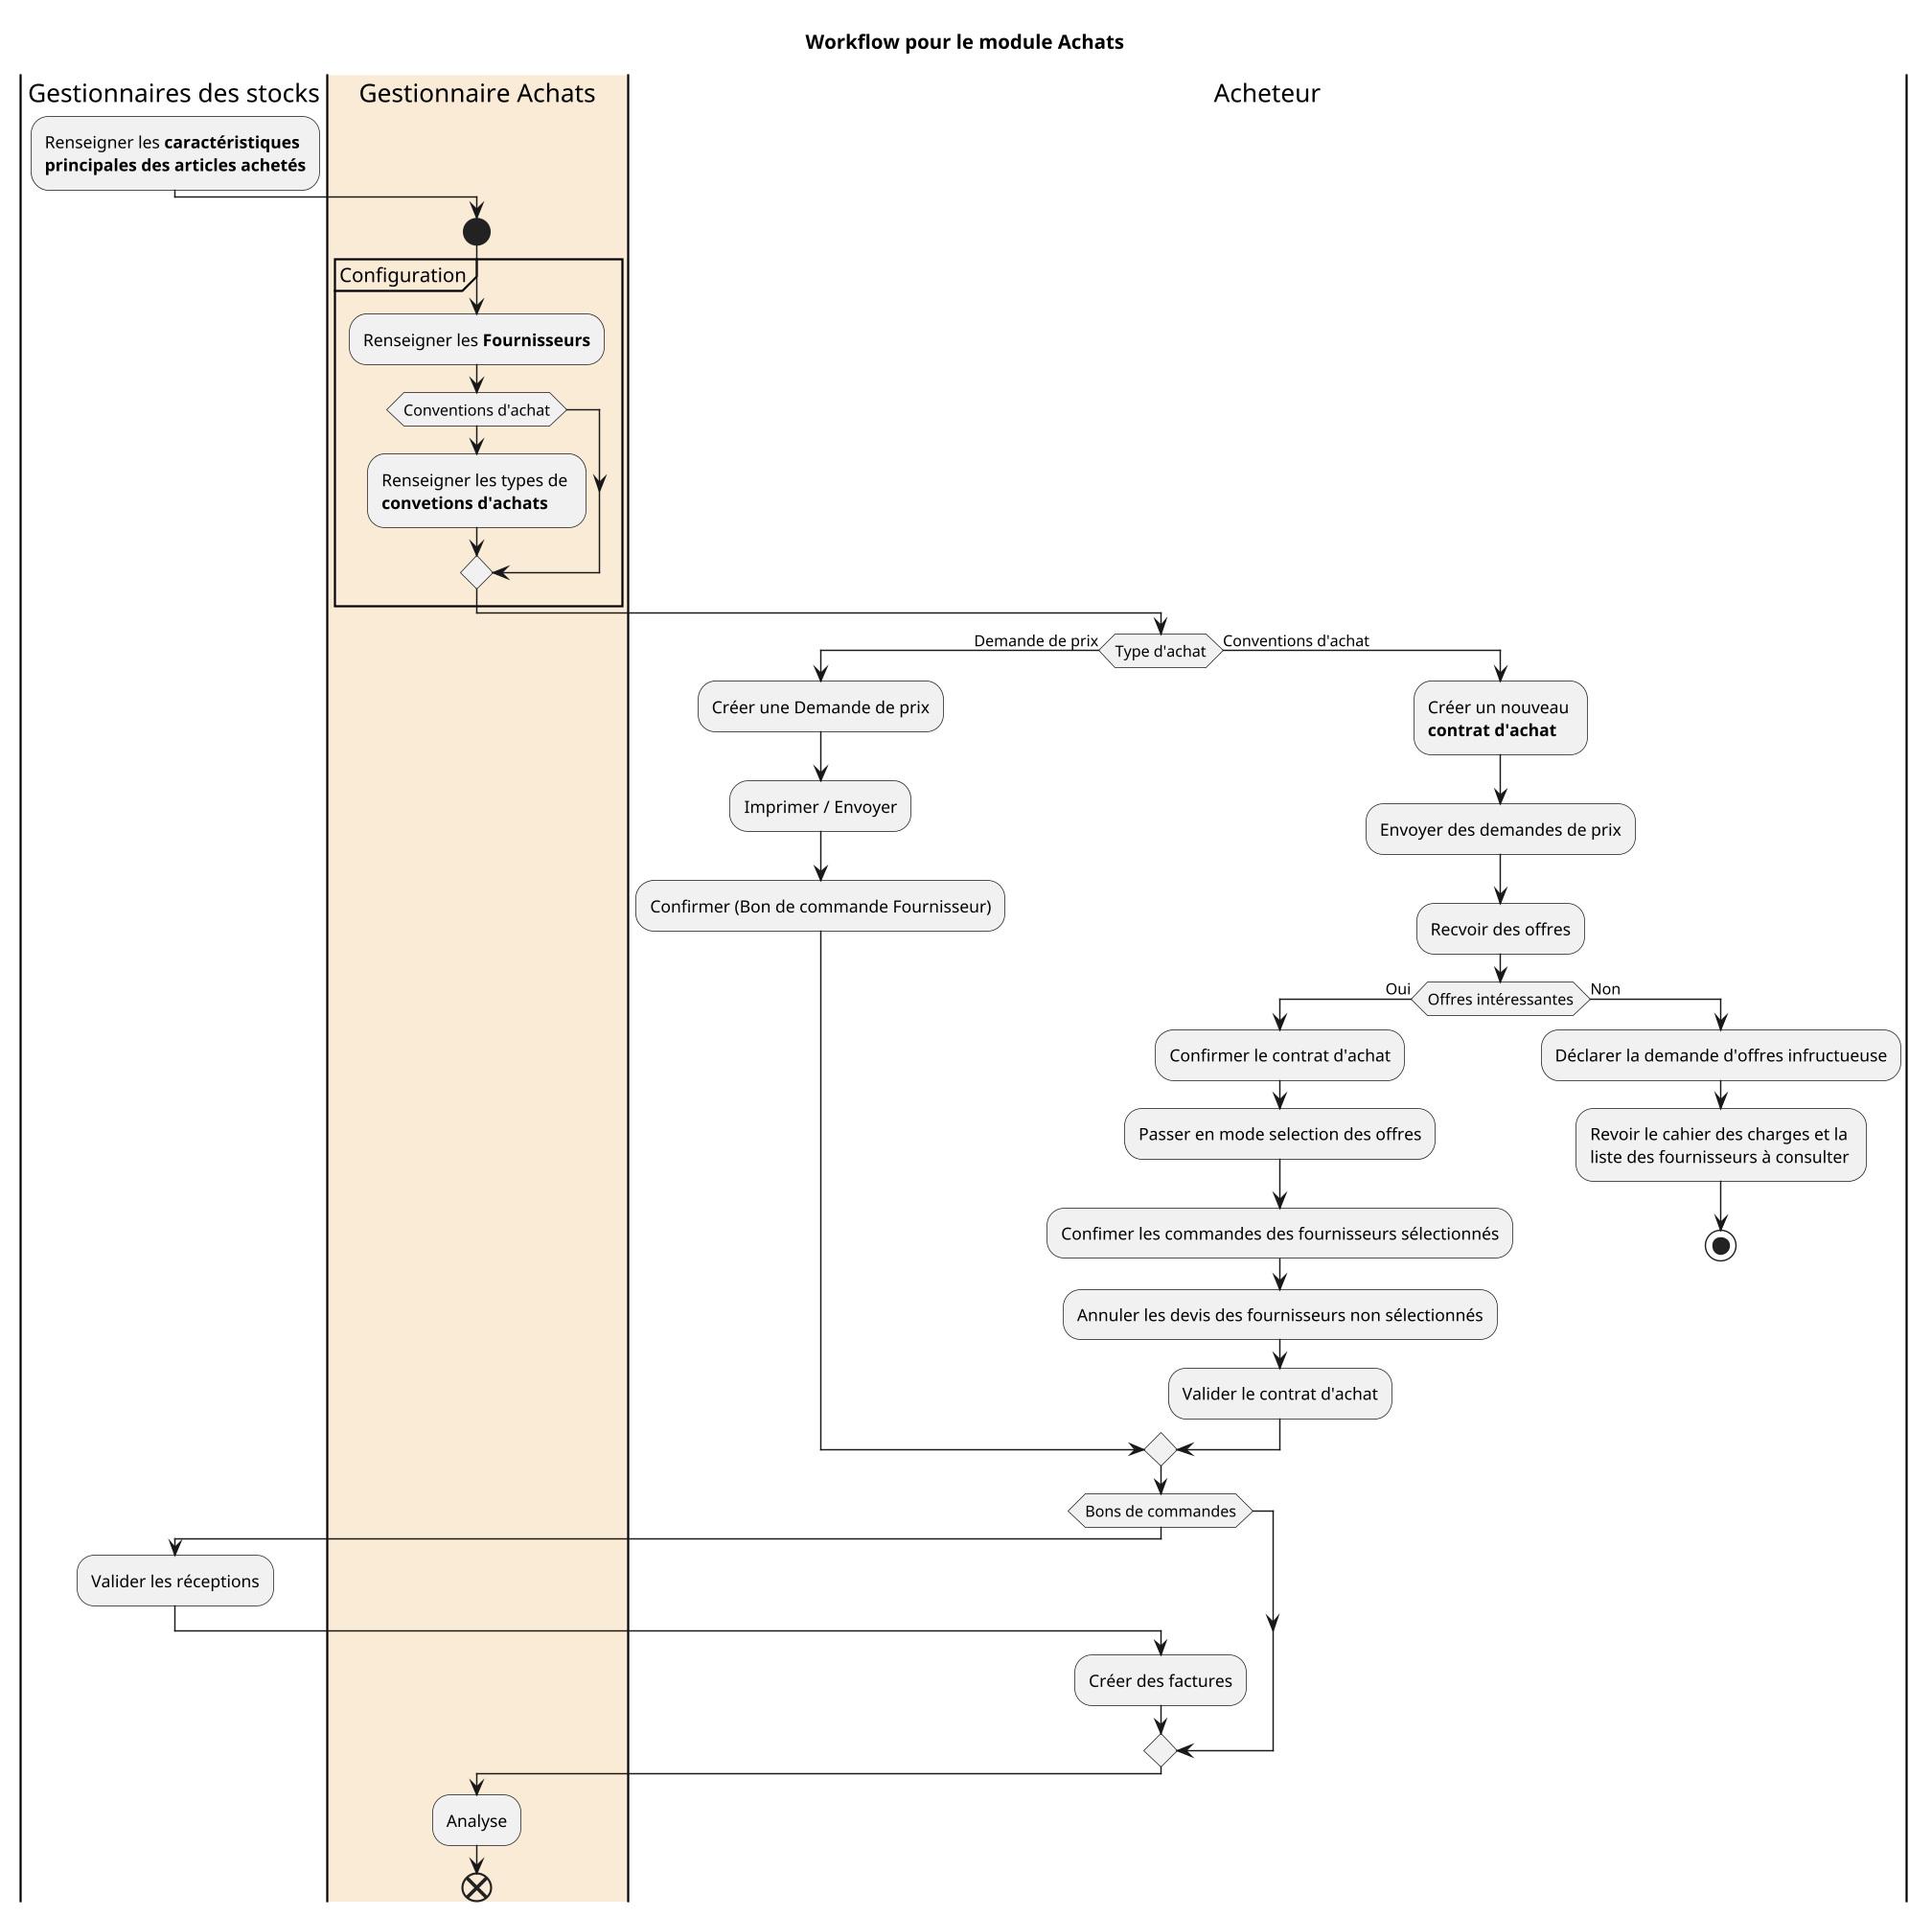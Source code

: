 
@startuml activity-achats
title Workflow pour le module Achats 
scale 200 width
scale 2000 height

|Gestionnaires des stocks|
    :Renseigner les **caractéristiques** \n**principales des articles achetés**;

|#AntiqueWhite|Gestionnaire Achats|
start
partition Configuration {
    :Renseigner les **Fournisseurs**;
    if (Conventions d'achat) then 
        :Renseigner les types de \n**convetions d'achats**;
    endif
}

|Acheteur|
if (Type d'achat) then (Demande de prix)
    :Créer une Demande de prix;
    :Imprimer / Envoyer;
    :Confirmer (Bon de commande Fournisseur);
else (Conventions d'achat)
    :Créer un nouveau \n**contrat d'achat**;
    :Envoyer des demandes de prix;
    :Recvoir des offres;
    if (Offres intéressantes) then (Oui) 
        :Confirmer le contrat d'achat;
        :Passer en mode selection des offres;
        :Confimer les commandes des fournisseurs sélectionnés;
        :Annuler les devis des fournisseurs non sélectionnés; 
        :Valider le contrat d'achat;
    else (Non)
        :Déclarer la demande d'offres infructueuse;
        :Revoir le cahier des charges et la \nliste des fournisseurs à consulter;
        stop
    endif
endif
if (Bons de commandes) then
    |Gestionnaires des stocks|
        :Valider les réceptions;
    |Acheteur|
        :Créer des factures;
endif

|#AntiqueWhite|Gestionnaire Achats|
:Analyse;

end

@enduml